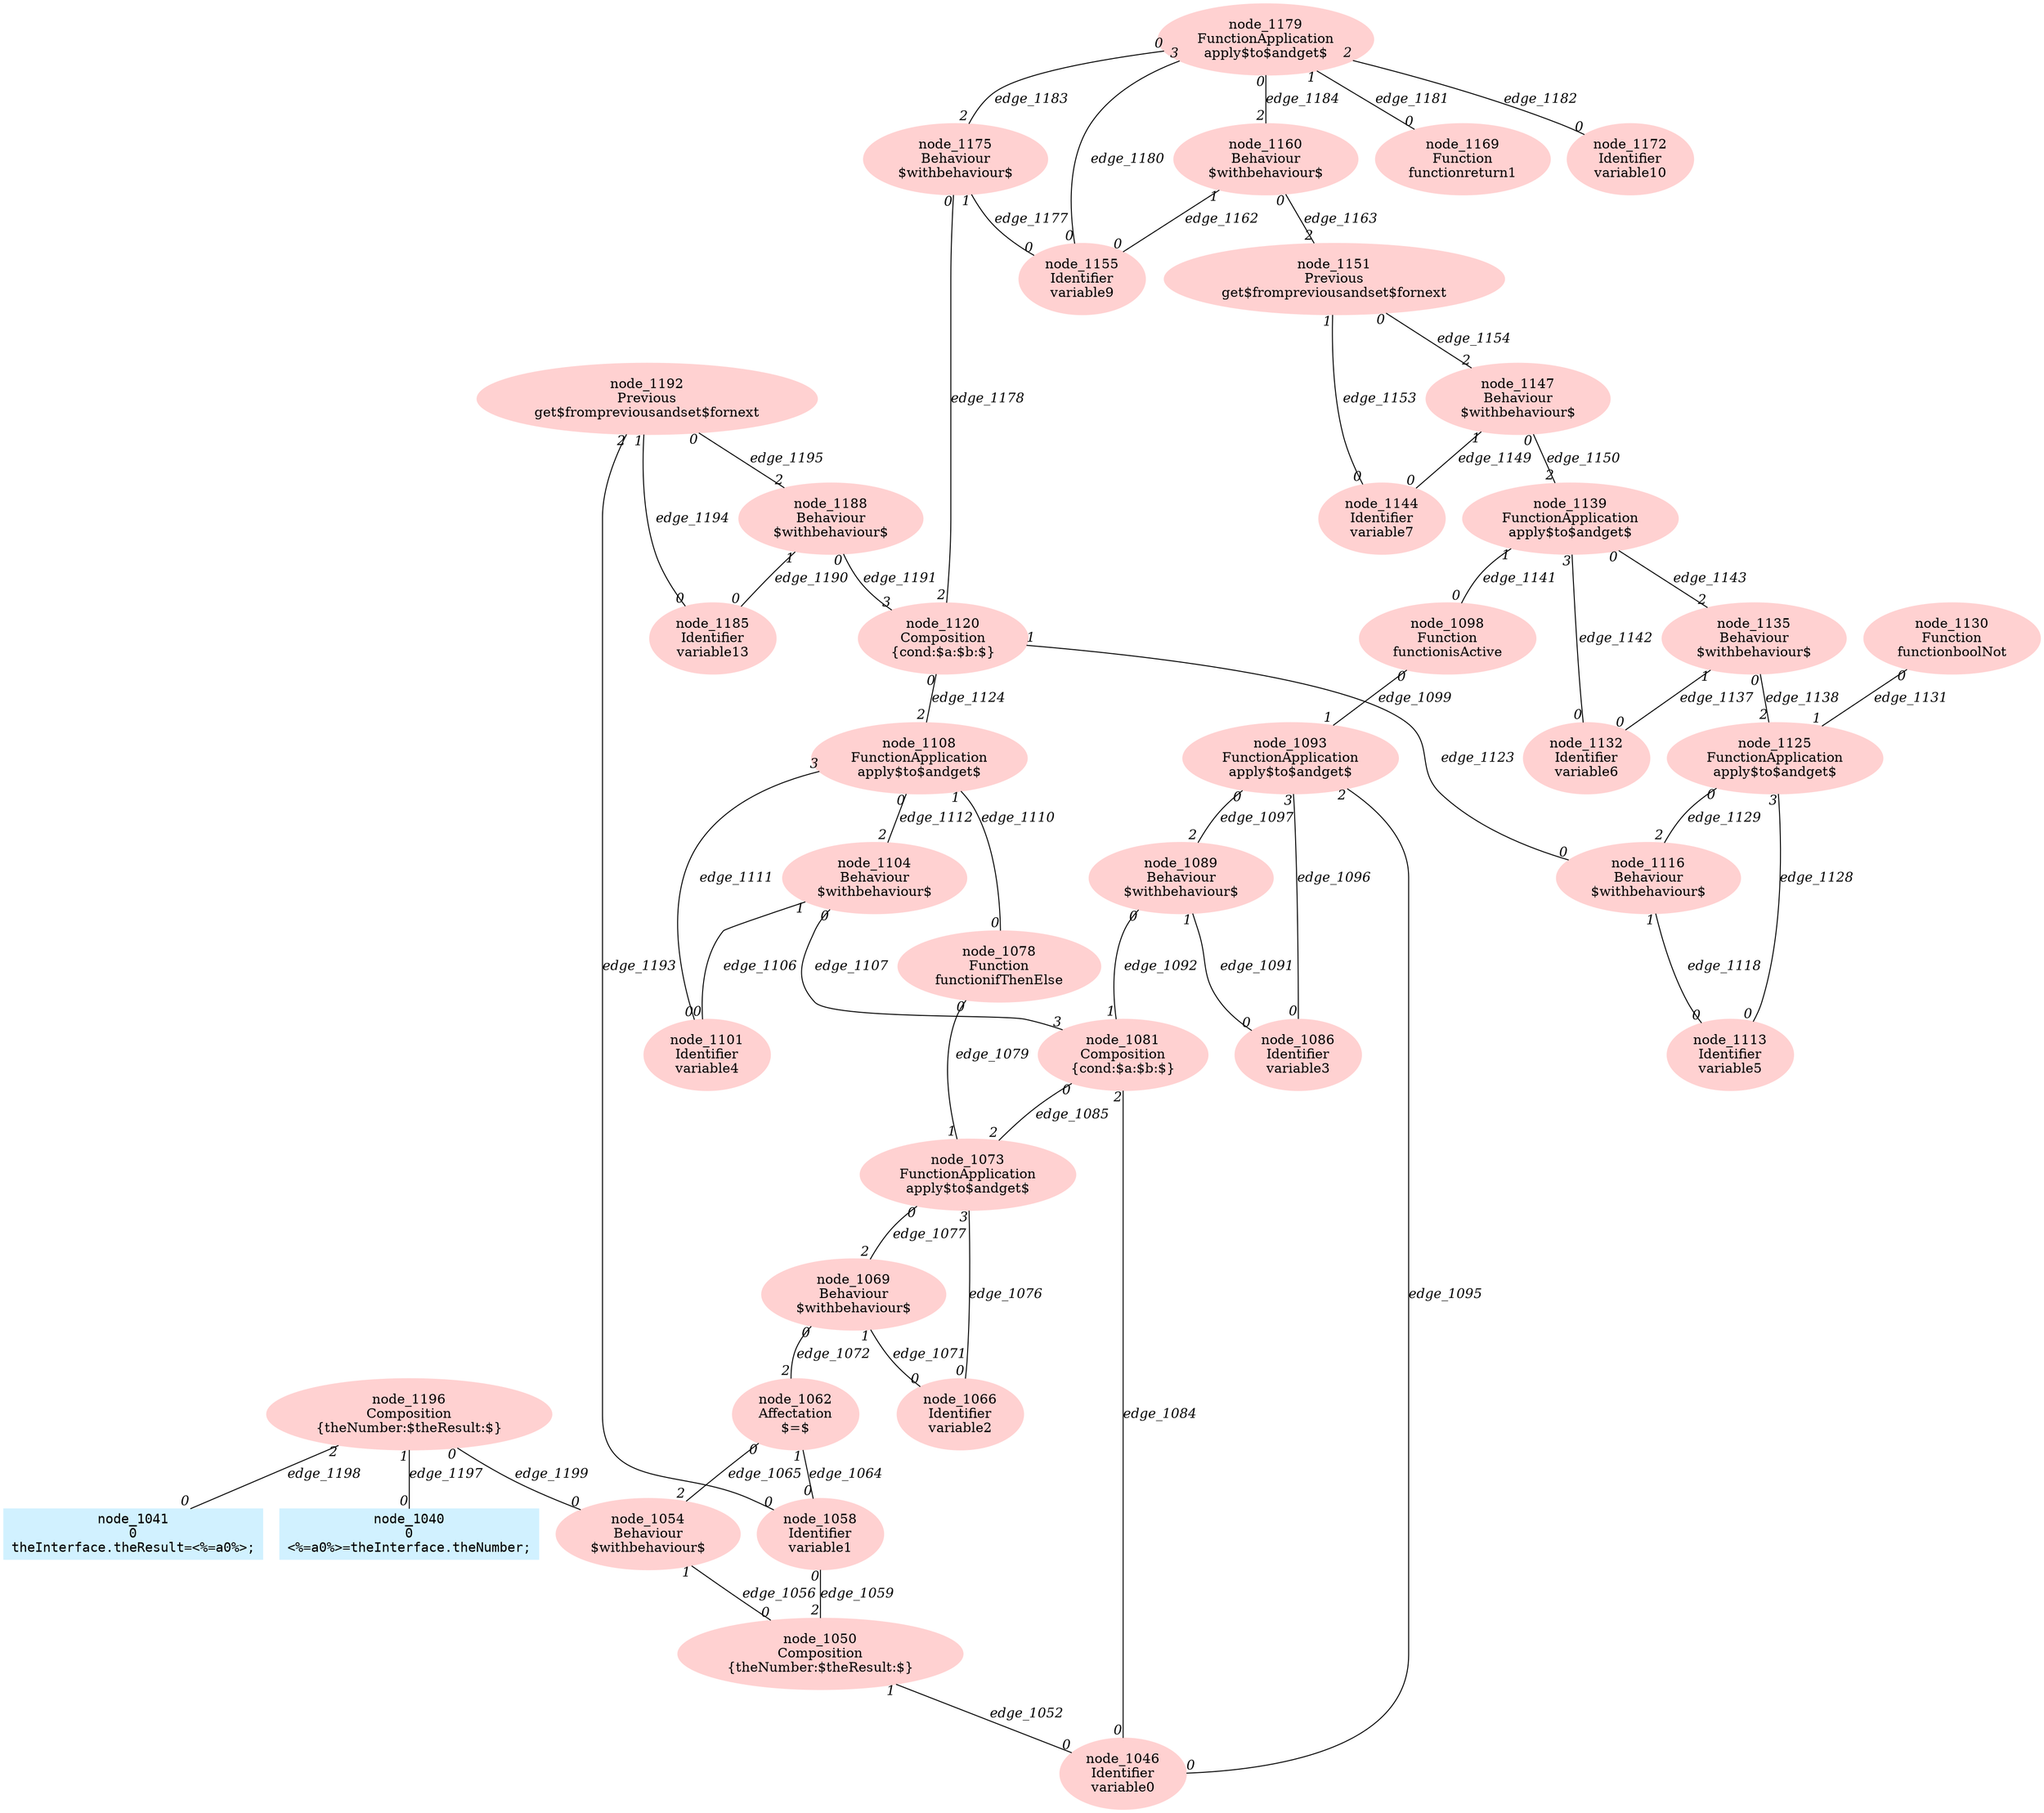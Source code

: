 digraph g{node_1046 [shape=ellipse, style=filled, color="#ffd1d1", label="node_1046
Identifier
variable0" ]
node_1050 [shape=ellipse, style=filled, color="#ffd1d1", label="node_1050
Composition
{theNumber:$theResult:$}" ]
node_1054 [shape=ellipse, style=filled, color="#ffd1d1", label="node_1054
Behaviour
$withbehaviour$" ]
node_1058 [shape=ellipse, style=filled, color="#ffd1d1", label="node_1058
Identifier
variable1" ]
node_1062 [shape=ellipse, style=filled, color="#ffd1d1", label="node_1062
Affectation
$=$" ]
node_1066 [shape=ellipse, style=filled, color="#ffd1d1", label="node_1066
Identifier
variable2" ]
node_1069 [shape=ellipse, style=filled, color="#ffd1d1", label="node_1069
Behaviour
$withbehaviour$" ]
node_1073 [shape=ellipse, style=filled, color="#ffd1d1", label="node_1073
FunctionApplication
apply$to$andget$" ]
node_1078 [shape=ellipse, style=filled, color="#ffd1d1", label="node_1078
Function
functionifThenElse" ]
node_1081 [shape=ellipse, style=filled, color="#ffd1d1", label="node_1081
Composition
{cond:$a:$b:$}" ]
node_1086 [shape=ellipse, style=filled, color="#ffd1d1", label="node_1086
Identifier
variable3" ]
node_1089 [shape=ellipse, style=filled, color="#ffd1d1", label="node_1089
Behaviour
$withbehaviour$" ]
node_1093 [shape=ellipse, style=filled, color="#ffd1d1", label="node_1093
FunctionApplication
apply$to$andget$" ]
node_1098 [shape=ellipse, style=filled, color="#ffd1d1", label="node_1098
Function
functionisActive" ]
node_1101 [shape=ellipse, style=filled, color="#ffd1d1", label="node_1101
Identifier
variable4" ]
node_1104 [shape=ellipse, style=filled, color="#ffd1d1", label="node_1104
Behaviour
$withbehaviour$" ]
node_1108 [shape=ellipse, style=filled, color="#ffd1d1", label="node_1108
FunctionApplication
apply$to$andget$" ]
node_1113 [shape=ellipse, style=filled, color="#ffd1d1", label="node_1113
Identifier
variable5" ]
node_1116 [shape=ellipse, style=filled, color="#ffd1d1", label="node_1116
Behaviour
$withbehaviour$" ]
node_1120 [shape=ellipse, style=filled, color="#ffd1d1", label="node_1120
Composition
{cond:$a:$b:$}" ]
node_1125 [shape=ellipse, style=filled, color="#ffd1d1", label="node_1125
FunctionApplication
apply$to$andget$" ]
node_1130 [shape=ellipse, style=filled, color="#ffd1d1", label="node_1130
Function
functionboolNot" ]
node_1132 [shape=ellipse, style=filled, color="#ffd1d1", label="node_1132
Identifier
variable6" ]
node_1135 [shape=ellipse, style=filled, color="#ffd1d1", label="node_1135
Behaviour
$withbehaviour$" ]
node_1139 [shape=ellipse, style=filled, color="#ffd1d1", label="node_1139
FunctionApplication
apply$to$andget$" ]
node_1144 [shape=ellipse, style=filled, color="#ffd1d1", label="node_1144
Identifier
variable7" ]
node_1147 [shape=ellipse, style=filled, color="#ffd1d1", label="node_1147
Behaviour
$withbehaviour$" ]
node_1151 [shape=ellipse, style=filled, color="#ffd1d1", label="node_1151
Previous
get$frompreviousandset$fornext" ]
node_1155 [shape=ellipse, style=filled, color="#ffd1d1", label="node_1155
Identifier
variable9" ]
node_1160 [shape=ellipse, style=filled, color="#ffd1d1", label="node_1160
Behaviour
$withbehaviour$" ]
node_1169 [shape=ellipse, style=filled, color="#ffd1d1", label="node_1169
Function
functionreturn1" ]
node_1172 [shape=ellipse, style=filled, color="#ffd1d1", label="node_1172
Identifier
variable10" ]
node_1175 [shape=ellipse, style=filled, color="#ffd1d1", label="node_1175
Behaviour
$withbehaviour$" ]
node_1179 [shape=ellipse, style=filled, color="#ffd1d1", label="node_1179
FunctionApplication
apply$to$andget$" ]
node_1185 [shape=ellipse, style=filled, color="#ffd1d1", label="node_1185
Identifier
variable13" ]
node_1188 [shape=ellipse, style=filled, color="#ffd1d1", label="node_1188
Behaviour
$withbehaviour$" ]
node_1192 [shape=ellipse, style=filled, color="#ffd1d1", label="node_1192
Previous
get$frompreviousandset$fornext" ]
node_1196 [shape=ellipse, style=filled, color="#ffd1d1", label="node_1196
Composition
{theNumber:$theResult:$}" ]
node_1040 [shape=box, style=filled, color="#d1f1ff", fontname="Courier", label="node_1040
0
<%=a0%>=theInterface.theNumber;
" ]
node_1041 [shape=box, style=filled, color="#d1f1ff", fontname="Courier", label="node_1041
0
theInterface.theResult=<%=a0%>;
" ]
node_1050 -> node_1046 [dir=none, arrowHead=none, fontname="Times-Italic", label="edge_1052",  headlabel="0", taillabel="1" ]
node_1054 -> node_1050 [dir=none, arrowHead=none, fontname="Times-Italic", label="edge_1056",  headlabel="0", taillabel="1" ]
node_1058 -> node_1050 [dir=none, arrowHead=none, fontname="Times-Italic", label="edge_1059",  headlabel="2", taillabel="0" ]
node_1062 -> node_1058 [dir=none, arrowHead=none, fontname="Times-Italic", label="edge_1064",  headlabel="0", taillabel="1" ]
node_1062 -> node_1054 [dir=none, arrowHead=none, fontname="Times-Italic", label="edge_1065",  headlabel="2", taillabel="0" ]
node_1069 -> node_1066 [dir=none, arrowHead=none, fontname="Times-Italic", label="edge_1071",  headlabel="0", taillabel="1" ]
node_1069 -> node_1062 [dir=none, arrowHead=none, fontname="Times-Italic", label="edge_1072",  headlabel="2", taillabel="0" ]
node_1073 -> node_1066 [dir=none, arrowHead=none, fontname="Times-Italic", label="edge_1076",  headlabel="0", taillabel="3" ]
node_1073 -> node_1069 [dir=none, arrowHead=none, fontname="Times-Italic", label="edge_1077",  headlabel="2", taillabel="0" ]
node_1078 -> node_1073 [dir=none, arrowHead=none, fontname="Times-Italic", label="edge_1079",  headlabel="1", taillabel="0" ]
node_1081 -> node_1046 [dir=none, arrowHead=none, fontname="Times-Italic", label="edge_1084",  headlabel="0", taillabel="2" ]
node_1081 -> node_1073 [dir=none, arrowHead=none, fontname="Times-Italic", label="edge_1085",  headlabel="2", taillabel="0" ]
node_1089 -> node_1086 [dir=none, arrowHead=none, fontname="Times-Italic", label="edge_1091",  headlabel="0", taillabel="1" ]
node_1089 -> node_1081 [dir=none, arrowHead=none, fontname="Times-Italic", label="edge_1092",  headlabel="1", taillabel="0" ]
node_1093 -> node_1046 [dir=none, arrowHead=none, fontname="Times-Italic", label="edge_1095",  headlabel="0", taillabel="2" ]
node_1093 -> node_1086 [dir=none, arrowHead=none, fontname="Times-Italic", label="edge_1096",  headlabel="0", taillabel="3" ]
node_1093 -> node_1089 [dir=none, arrowHead=none, fontname="Times-Italic", label="edge_1097",  headlabel="2", taillabel="0" ]
node_1098 -> node_1093 [dir=none, arrowHead=none, fontname="Times-Italic", label="edge_1099",  headlabel="1", taillabel="0" ]
node_1104 -> node_1101 [dir=none, arrowHead=none, fontname="Times-Italic", label="edge_1106",  headlabel="0", taillabel="1" ]
node_1104 -> node_1081 [dir=none, arrowHead=none, fontname="Times-Italic", label="edge_1107",  headlabel="3", taillabel="0" ]
node_1108 -> node_1078 [dir=none, arrowHead=none, fontname="Times-Italic", label="edge_1110",  headlabel="0", taillabel="1" ]
node_1108 -> node_1101 [dir=none, arrowHead=none, fontname="Times-Italic", label="edge_1111",  headlabel="0", taillabel="3" ]
node_1108 -> node_1104 [dir=none, arrowHead=none, fontname="Times-Italic", label="edge_1112",  headlabel="2", taillabel="0" ]
node_1116 -> node_1113 [dir=none, arrowHead=none, fontname="Times-Italic", label="edge_1118",  headlabel="0", taillabel="1" ]
node_1120 -> node_1116 [dir=none, arrowHead=none, fontname="Times-Italic", label="edge_1123",  headlabel="0", taillabel="1" ]
node_1120 -> node_1108 [dir=none, arrowHead=none, fontname="Times-Italic", label="edge_1124",  headlabel="2", taillabel="0" ]
node_1125 -> node_1113 [dir=none, arrowHead=none, fontname="Times-Italic", label="edge_1128",  headlabel="0", taillabel="3" ]
node_1125 -> node_1116 [dir=none, arrowHead=none, fontname="Times-Italic", label="edge_1129",  headlabel="2", taillabel="0" ]
node_1130 -> node_1125 [dir=none, arrowHead=none, fontname="Times-Italic", label="edge_1131",  headlabel="1", taillabel="0" ]
node_1135 -> node_1132 [dir=none, arrowHead=none, fontname="Times-Italic", label="edge_1137",  headlabel="0", taillabel="1" ]
node_1135 -> node_1125 [dir=none, arrowHead=none, fontname="Times-Italic", label="edge_1138",  headlabel="2", taillabel="0" ]
node_1139 -> node_1098 [dir=none, arrowHead=none, fontname="Times-Italic", label="edge_1141",  headlabel="0", taillabel="1" ]
node_1139 -> node_1132 [dir=none, arrowHead=none, fontname="Times-Italic", label="edge_1142",  headlabel="0", taillabel="3" ]
node_1139 -> node_1135 [dir=none, arrowHead=none, fontname="Times-Italic", label="edge_1143",  headlabel="2", taillabel="0" ]
node_1147 -> node_1144 [dir=none, arrowHead=none, fontname="Times-Italic", label="edge_1149",  headlabel="0", taillabel="1" ]
node_1147 -> node_1139 [dir=none, arrowHead=none, fontname="Times-Italic", label="edge_1150",  headlabel="2", taillabel="0" ]
node_1151 -> node_1144 [dir=none, arrowHead=none, fontname="Times-Italic", label="edge_1153",  headlabel="0", taillabel="1" ]
node_1151 -> node_1147 [dir=none, arrowHead=none, fontname="Times-Italic", label="edge_1154",  headlabel="2", taillabel="0" ]
node_1160 -> node_1155 [dir=none, arrowHead=none, fontname="Times-Italic", label="edge_1162",  headlabel="0", taillabel="1" ]
node_1160 -> node_1151 [dir=none, arrowHead=none, fontname="Times-Italic", label="edge_1163",  headlabel="2", taillabel="0" ]
node_1175 -> node_1155 [dir=none, arrowHead=none, fontname="Times-Italic", label="edge_1177",  headlabel="0", taillabel="1" ]
node_1175 -> node_1120 [dir=none, arrowHead=none, fontname="Times-Italic", label="edge_1178",  headlabel="2", taillabel="0" ]
node_1179 -> node_1155 [dir=none, arrowHead=none, fontname="Times-Italic", label="edge_1180",  headlabel="0", taillabel="3" ]
node_1179 -> node_1169 [dir=none, arrowHead=none, fontname="Times-Italic", label="edge_1181",  headlabel="0", taillabel="1" ]
node_1179 -> node_1172 [dir=none, arrowHead=none, fontname="Times-Italic", label="edge_1182",  headlabel="0", taillabel="2" ]
node_1179 -> node_1175 [dir=none, arrowHead=none, fontname="Times-Italic", label="edge_1183",  headlabel="2", taillabel="0" ]
node_1179 -> node_1160 [dir=none, arrowHead=none, fontname="Times-Italic", label="edge_1184",  headlabel="2", taillabel="0" ]
node_1188 -> node_1185 [dir=none, arrowHead=none, fontname="Times-Italic", label="edge_1190",  headlabel="0", taillabel="1" ]
node_1188 -> node_1120 [dir=none, arrowHead=none, fontname="Times-Italic", label="edge_1191",  headlabel="3", taillabel="0" ]
node_1192 -> node_1058 [dir=none, arrowHead=none, fontname="Times-Italic", label="edge_1193",  headlabel="0", taillabel="2" ]
node_1192 -> node_1185 [dir=none, arrowHead=none, fontname="Times-Italic", label="edge_1194",  headlabel="0", taillabel="1" ]
node_1192 -> node_1188 [dir=none, arrowHead=none, fontname="Times-Italic", label="edge_1195",  headlabel="2", taillabel="0" ]
node_1196 -> node_1040 [dir=none, arrowHead=none, fontname="Times-Italic", label="edge_1197",  headlabel="0", taillabel="1" ]
node_1196 -> node_1041 [dir=none, arrowHead=none, fontname="Times-Italic", label="edge_1198",  headlabel="0", taillabel="2" ]
node_1196 -> node_1054 [dir=none, arrowHead=none, fontname="Times-Italic", label="edge_1199",  headlabel="0", taillabel="0" ]
}